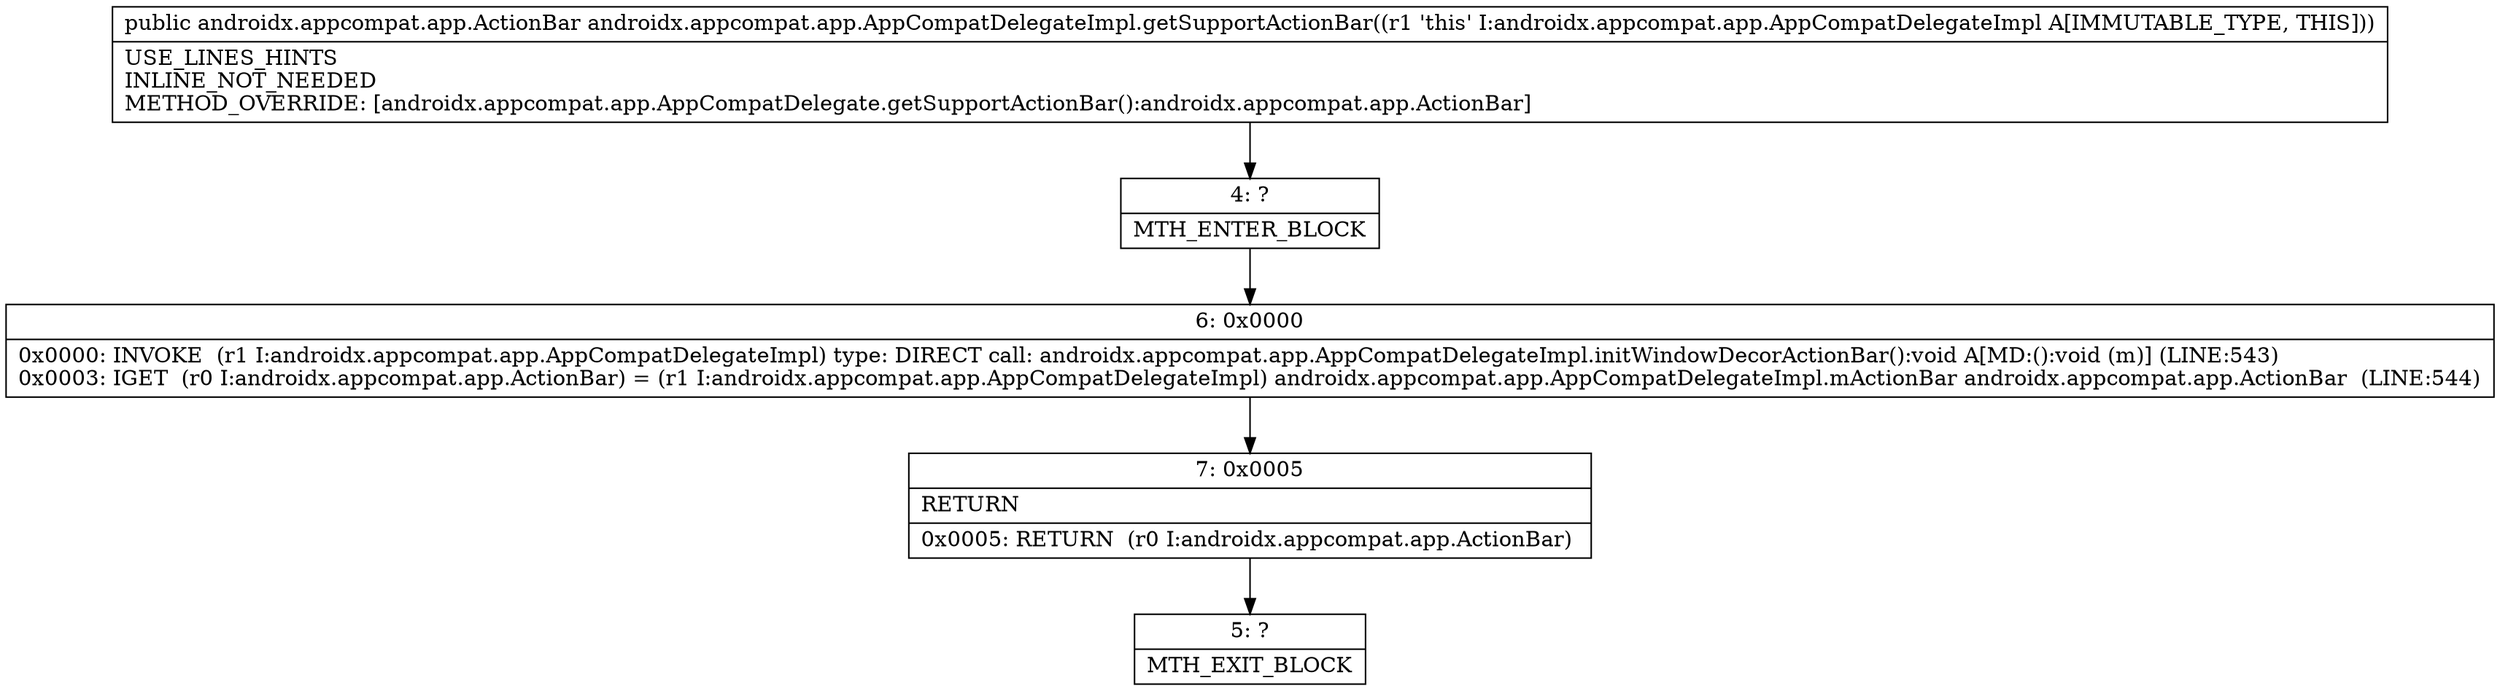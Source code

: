 digraph "CFG forandroidx.appcompat.app.AppCompatDelegateImpl.getSupportActionBar()Landroidx\/appcompat\/app\/ActionBar;" {
Node_4 [shape=record,label="{4\:\ ?|MTH_ENTER_BLOCK\l}"];
Node_6 [shape=record,label="{6\:\ 0x0000|0x0000: INVOKE  (r1 I:androidx.appcompat.app.AppCompatDelegateImpl) type: DIRECT call: androidx.appcompat.app.AppCompatDelegateImpl.initWindowDecorActionBar():void A[MD:():void (m)] (LINE:543)\l0x0003: IGET  (r0 I:androidx.appcompat.app.ActionBar) = (r1 I:androidx.appcompat.app.AppCompatDelegateImpl) androidx.appcompat.app.AppCompatDelegateImpl.mActionBar androidx.appcompat.app.ActionBar  (LINE:544)\l}"];
Node_7 [shape=record,label="{7\:\ 0x0005|RETURN\l|0x0005: RETURN  (r0 I:androidx.appcompat.app.ActionBar) \l}"];
Node_5 [shape=record,label="{5\:\ ?|MTH_EXIT_BLOCK\l}"];
MethodNode[shape=record,label="{public androidx.appcompat.app.ActionBar androidx.appcompat.app.AppCompatDelegateImpl.getSupportActionBar((r1 'this' I:androidx.appcompat.app.AppCompatDelegateImpl A[IMMUTABLE_TYPE, THIS]))  | USE_LINES_HINTS\lINLINE_NOT_NEEDED\lMETHOD_OVERRIDE: [androidx.appcompat.app.AppCompatDelegate.getSupportActionBar():androidx.appcompat.app.ActionBar]\l}"];
MethodNode -> Node_4;Node_4 -> Node_6;
Node_6 -> Node_7;
Node_7 -> Node_5;
}

